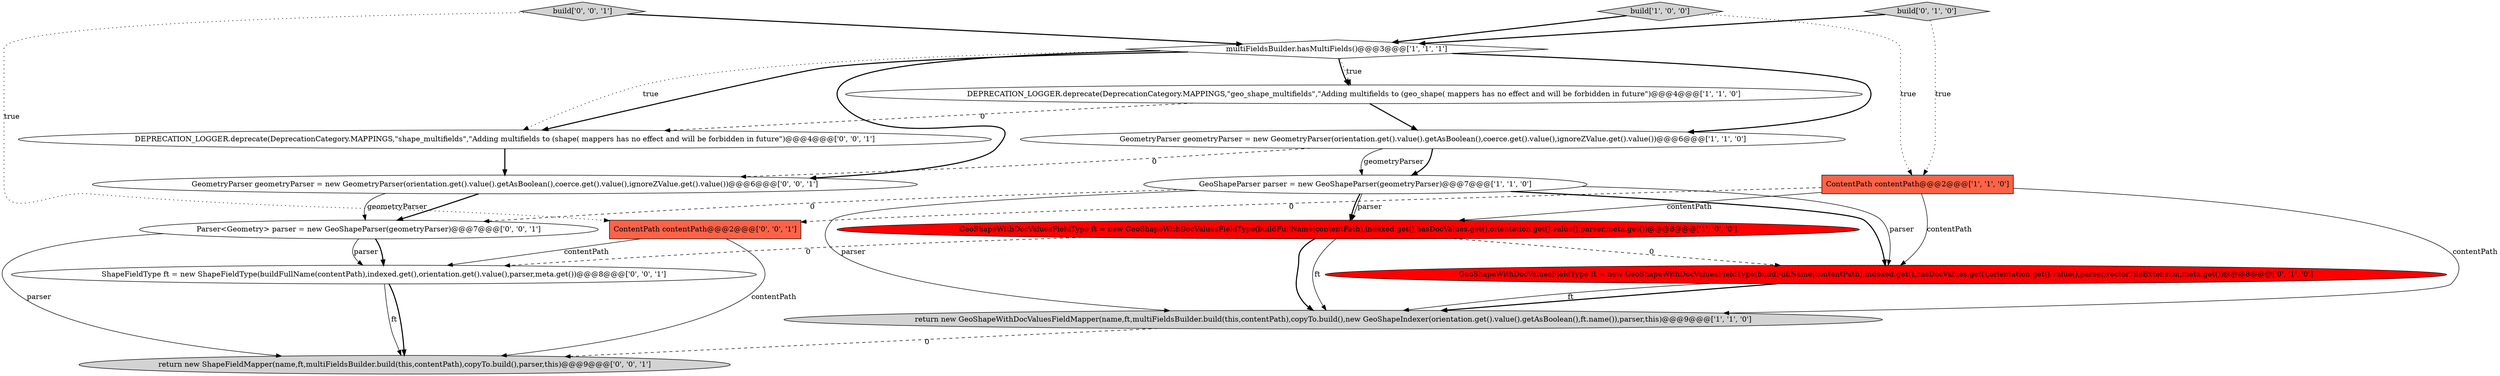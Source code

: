 digraph {
13 [style = filled, label = "Parser<Geometry> parser = new GeoShapeParser(geometryParser)@@@7@@@['0', '0', '1']", fillcolor = white, shape = ellipse image = "AAA0AAABBB3BBB"];
8 [style = filled, label = "GeoShapeWithDocValuesFieldType ft = new GeoShapeWithDocValuesFieldType(buildFullName(contentPath),indexed.get(),hasDocValues.get(),orientation.get().value(),parser,vectorTileExtension,meta.get())@@@8@@@['0', '1', '0']", fillcolor = red, shape = ellipse image = "AAA1AAABBB2BBB"];
1 [style = filled, label = "ContentPath contentPath@@@2@@@['1', '1', '0']", fillcolor = tomato, shape = box image = "AAA0AAABBB1BBB"];
2 [style = filled, label = "GeoShapeWithDocValuesFieldType ft = new GeoShapeWithDocValuesFieldType(buildFullName(contentPath),indexed.get(),hasDocValues.get(),orientation.get().value(),parser,meta.get())@@@8@@@['1', '0', '0']", fillcolor = red, shape = ellipse image = "AAA1AAABBB1BBB"];
5 [style = filled, label = "return new GeoShapeWithDocValuesFieldMapper(name,ft,multiFieldsBuilder.build(this,contentPath),copyTo.build(),new GeoShapeIndexer(orientation.get().value().getAsBoolean(),ft.name()),parser,this)@@@9@@@['1', '1', '0']", fillcolor = lightgray, shape = ellipse image = "AAA0AAABBB1BBB"];
9 [style = filled, label = "build['0', '1', '0']", fillcolor = lightgray, shape = diamond image = "AAA0AAABBB2BBB"];
10 [style = filled, label = "GeometryParser geometryParser = new GeometryParser(orientation.get().value().getAsBoolean(),coerce.get().value(),ignoreZValue.get().value())@@@6@@@['0', '0', '1']", fillcolor = white, shape = ellipse image = "AAA0AAABBB3BBB"];
16 [style = filled, label = "build['0', '0', '1']", fillcolor = lightgray, shape = diamond image = "AAA0AAABBB3BBB"];
11 [style = filled, label = "return new ShapeFieldMapper(name,ft,multiFieldsBuilder.build(this,contentPath),copyTo.build(),parser,this)@@@9@@@['0', '0', '1']", fillcolor = lightgray, shape = ellipse image = "AAA0AAABBB3BBB"];
4 [style = filled, label = "GeometryParser geometryParser = new GeometryParser(orientation.get().value().getAsBoolean(),coerce.get().value(),ignoreZValue.get().value())@@@6@@@['1', '1', '0']", fillcolor = white, shape = ellipse image = "AAA0AAABBB1BBB"];
12 [style = filled, label = "ShapeFieldType ft = new ShapeFieldType(buildFullName(contentPath),indexed.get(),orientation.get().value(),parser,meta.get())@@@8@@@['0', '0', '1']", fillcolor = white, shape = ellipse image = "AAA0AAABBB3BBB"];
14 [style = filled, label = "ContentPath contentPath@@@2@@@['0', '0', '1']", fillcolor = tomato, shape = box image = "AAA0AAABBB3BBB"];
6 [style = filled, label = "multiFieldsBuilder.hasMultiFields()@@@3@@@['1', '1', '1']", fillcolor = white, shape = diamond image = "AAA0AAABBB1BBB"];
3 [style = filled, label = "GeoShapeParser parser = new GeoShapeParser(geometryParser)@@@7@@@['1', '1', '0']", fillcolor = white, shape = ellipse image = "AAA0AAABBB1BBB"];
7 [style = filled, label = "build['1', '0', '0']", fillcolor = lightgray, shape = diamond image = "AAA0AAABBB1BBB"];
15 [style = filled, label = "DEPRECATION_LOGGER.deprecate(DeprecationCategory.MAPPINGS,\"shape_multifields\",\"Adding multifields to (shape( mappers has no effect and will be forbidden in future\")@@@4@@@['0', '0', '1']", fillcolor = white, shape = ellipse image = "AAA0AAABBB3BBB"];
0 [style = filled, label = "DEPRECATION_LOGGER.deprecate(DeprecationCategory.MAPPINGS,\"geo_shape_multifields\",\"Adding multifields to (geo_shape( mappers has no effect and will be forbidden in future\")@@@4@@@['1', '1', '0']", fillcolor = white, shape = ellipse image = "AAA0AAABBB1BBB"];
4->3 [style = bold, label=""];
1->2 [style = solid, label="contentPath"];
2->5 [style = bold, label=""];
12->11 [style = solid, label="ft"];
15->10 [style = bold, label=""];
10->13 [style = solid, label="geometryParser"];
1->14 [style = dashed, label="0"];
16->6 [style = bold, label=""];
1->5 [style = solid, label="contentPath"];
12->11 [style = bold, label=""];
3->8 [style = solid, label="parser"];
0->15 [style = dashed, label="0"];
1->8 [style = solid, label="contentPath"];
4->3 [style = solid, label="geometryParser"];
6->0 [style = bold, label=""];
13->11 [style = solid, label="parser"];
3->13 [style = dashed, label="0"];
2->8 [style = dashed, label="0"];
6->15 [style = bold, label=""];
9->6 [style = bold, label=""];
14->11 [style = solid, label="contentPath"];
3->2 [style = solid, label="parser"];
6->4 [style = bold, label=""];
14->12 [style = solid, label="contentPath"];
2->12 [style = dashed, label="0"];
13->12 [style = bold, label=""];
3->2 [style = bold, label=""];
8->5 [style = bold, label=""];
10->13 [style = bold, label=""];
5->11 [style = dashed, label="0"];
0->4 [style = bold, label=""];
3->8 [style = bold, label=""];
6->10 [style = bold, label=""];
8->5 [style = solid, label="ft"];
16->14 [style = dotted, label="true"];
7->6 [style = bold, label=""];
9->1 [style = dotted, label="true"];
13->12 [style = solid, label="parser"];
6->0 [style = dotted, label="true"];
4->10 [style = dashed, label="0"];
7->1 [style = dotted, label="true"];
3->5 [style = solid, label="parser"];
2->5 [style = solid, label="ft"];
6->15 [style = dotted, label="true"];
}
